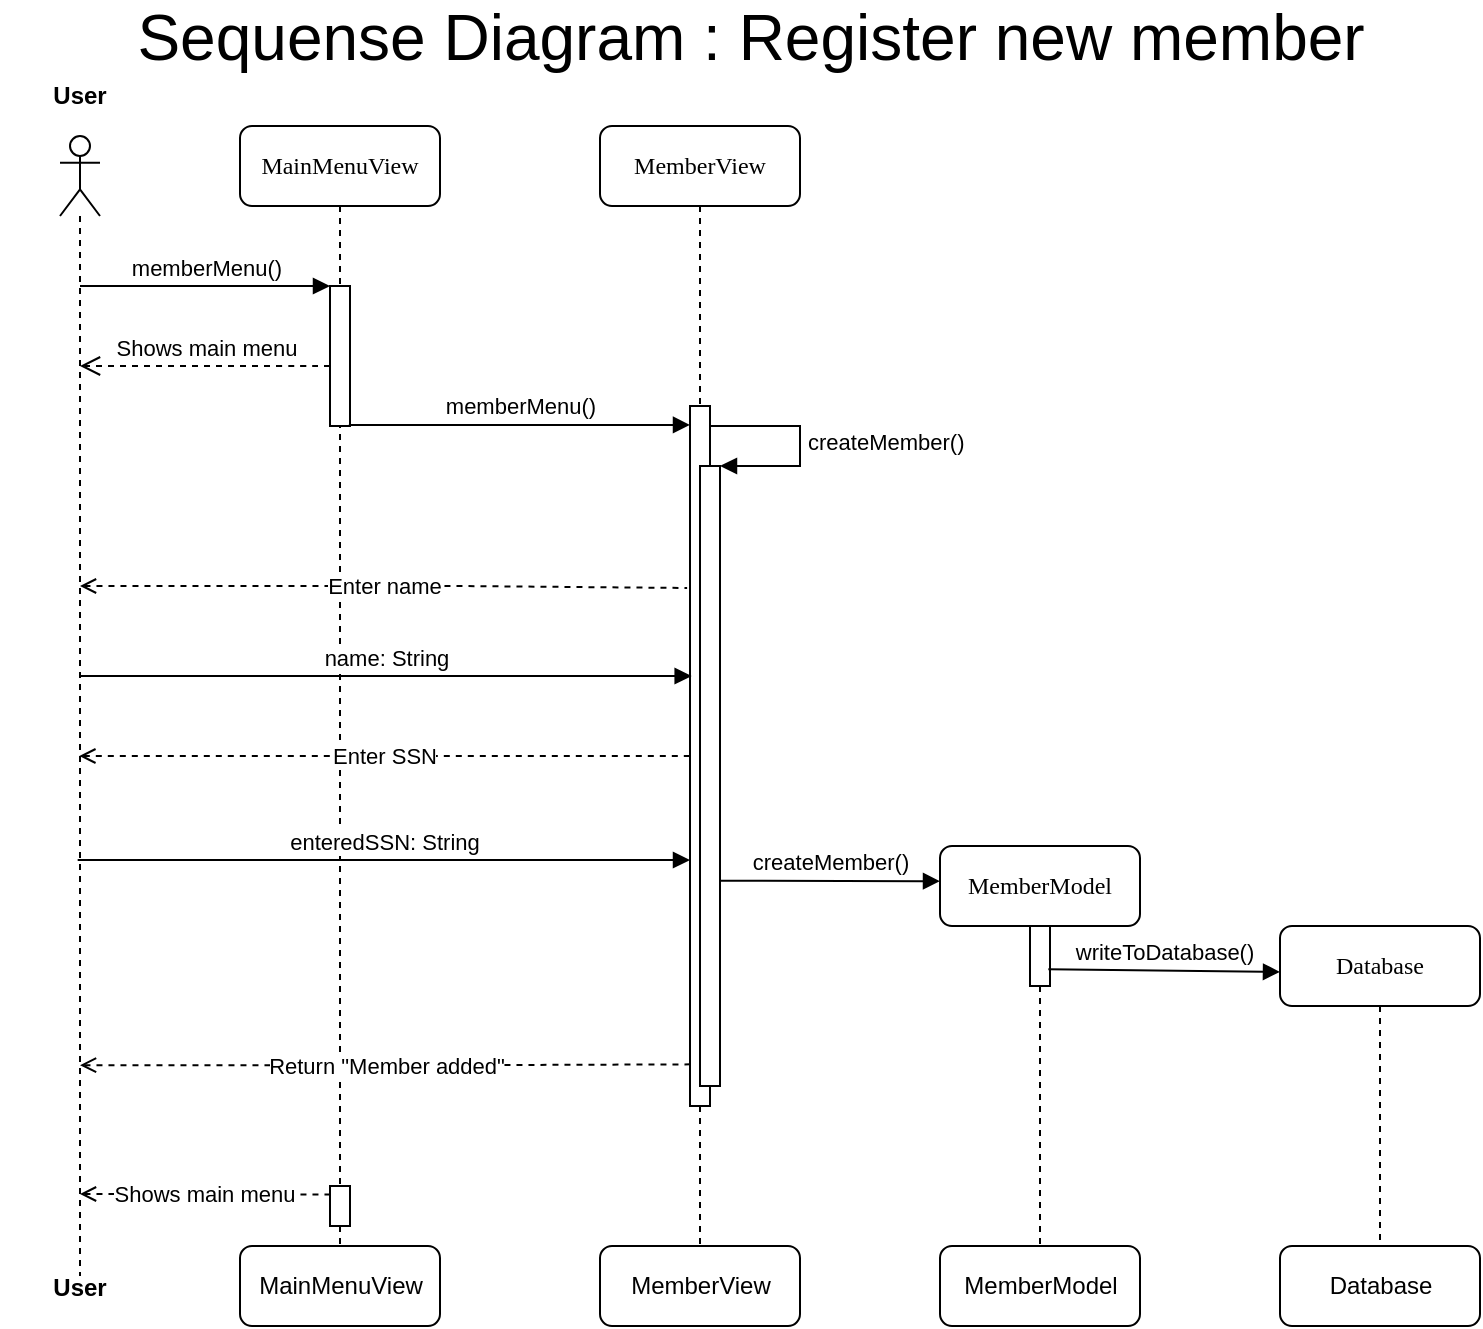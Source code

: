 <mxfile version="13.7.3" type="device"><diagram name="Page-1" id="13e1069c-82ec-6db2-03f1-153e76fe0fe0"><mxGraphModel dx="1278" dy="948" grid="1" gridSize="10" guides="1" tooltips="1" connect="1" arrows="1" fold="1" page="1" pageScale="1" pageWidth="1100" pageHeight="850" background="#ffffff" math="0" shadow="0"><root><mxCell id="0"/><mxCell id="1" parent="0"/><mxCell id="7baba1c4bc27f4b0-2" value="MainMenuView" style="shape=umlLifeline;perimeter=lifelinePerimeter;whiteSpace=wrap;html=1;container=1;collapsible=0;recursiveResize=0;outlineConnect=0;rounded=1;shadow=0;comic=0;labelBackgroundColor=none;strokeWidth=1;fontFamily=Verdana;fontSize=12;align=center;glass=0;sketch=0;" parent="1" vertex="1"><mxGeometry x="140" y="80" width="100" height="580" as="geometry"/></mxCell><mxCell id="pkFFlAQC4C19vZNczGmJ-7" value="" style="html=1;points=[];perimeter=orthogonalPerimeter;glass=0;sketch=0;" parent="7baba1c4bc27f4b0-2" vertex="1"><mxGeometry x="45" y="80" width="10" height="70" as="geometry"/></mxCell><mxCell id="pkFFlAQC4C19vZNczGmJ-29" value="" style="html=1;points=[];perimeter=orthogonalPerimeter;glass=0;sketch=0;" parent="7baba1c4bc27f4b0-2" vertex="1"><mxGeometry x="45" y="530" width="10" height="20" as="geometry"/></mxCell><mxCell id="7baba1c4bc27f4b0-4" value="MemberModel" style="shape=umlLifeline;perimeter=lifelinePerimeter;whiteSpace=wrap;html=1;container=1;collapsible=0;recursiveResize=0;outlineConnect=0;rounded=1;shadow=0;comic=0;labelBackgroundColor=none;strokeWidth=1;fontFamily=Verdana;fontSize=12;align=center;" parent="1" vertex="1"><mxGeometry x="490" y="440" width="100" height="220" as="geometry"/></mxCell><mxCell id="pkFFlAQC4C19vZNczGmJ-26" value="" style="html=1;points=[];perimeter=orthogonalPerimeter;glass=0;sketch=0;" parent="7baba1c4bc27f4b0-4" vertex="1"><mxGeometry x="45" y="40" width="10" height="30" as="geometry"/></mxCell><mxCell id="7baba1c4bc27f4b0-5" value="MemberView" style="shape=umlLifeline;perimeter=lifelinePerimeter;whiteSpace=wrap;html=1;container=1;collapsible=0;recursiveResize=0;outlineConnect=0;rounded=1;shadow=0;comic=0;labelBackgroundColor=none;strokeWidth=1;fontFamily=Verdana;fontSize=12;align=center;" parent="1" vertex="1"><mxGeometry x="320" y="80" width="100" height="580" as="geometry"/></mxCell><mxCell id="gXryD62eOvcA-Pdo2Iee-8" value="&lt;font style=&quot;font-size: 32px&quot;&gt;Sequense Diagram : Register new member&lt;/font&gt;" style="text;html=1;align=center;verticalAlign=middle;resizable=0;points=[];autosize=1;" parent="1" vertex="1"><mxGeometry x="80" y="21" width="630" height="30" as="geometry"/></mxCell><mxCell id="m1fjK68vSeUIxCq5DVwD-3" value="Database" style="shape=umlLifeline;perimeter=lifelinePerimeter;whiteSpace=wrap;html=1;container=1;collapsible=0;recursiveResize=0;outlineConnect=0;rounded=1;shadow=0;comic=0;labelBackgroundColor=none;strokeWidth=1;fontFamily=Verdana;fontSize=12;align=center;" parent="1" vertex="1"><mxGeometry x="660" y="480" width="100" height="180" as="geometry"/></mxCell><mxCell id="pkFFlAQC4C19vZNczGmJ-6" value="" style="shape=umlLifeline;participant=umlActor;perimeter=lifelinePerimeter;whiteSpace=wrap;html=1;container=1;collapsible=0;recursiveResize=0;verticalAlign=top;spacingTop=36;outlineConnect=0;" parent="1" vertex="1"><mxGeometry x="50" y="85" width="20" height="570" as="geometry"/></mxCell><mxCell id="pkFFlAQC4C19vZNczGmJ-8" value="memberMenu()" style="html=1;verticalAlign=bottom;endArrow=block;entryX=0;entryY=0;" parent="1" source="pkFFlAQC4C19vZNczGmJ-6" target="pkFFlAQC4C19vZNczGmJ-7" edge="1"><mxGeometry relative="1" as="geometry"><mxPoint x="115" y="290" as="sourcePoint"/></mxGeometry></mxCell><mxCell id="pkFFlAQC4C19vZNczGmJ-9" value="Shows main menu" style="html=1;verticalAlign=bottom;endArrow=open;dashed=1;endSize=8;" parent="1" source="pkFFlAQC4C19vZNczGmJ-7" target="pkFFlAQC4C19vZNczGmJ-6" edge="1"><mxGeometry relative="1" as="geometry"><mxPoint x="115" y="366" as="targetPoint"/><Array as="points"><mxPoint x="170" y="200"/></Array></mxGeometry></mxCell><mxCell id="pkFFlAQC4C19vZNczGmJ-14" value="memberMenu()" style="html=1;verticalAlign=bottom;endArrow=block;exitX=0.943;exitY=0.992;exitDx=0;exitDy=0;exitPerimeter=0;" parent="1" source="pkFFlAQC4C19vZNczGmJ-7" target="pkFFlAQC4C19vZNczGmJ-17" edge="1"><mxGeometry width="80" relative="1" as="geometry"><mxPoint x="240" y="220" as="sourcePoint"/><mxPoint x="340" y="229" as="targetPoint"/></mxGeometry></mxCell><mxCell id="pkFFlAQC4C19vZNczGmJ-16" value="createMember()" style="edgeStyle=orthogonalEdgeStyle;html=1;align=left;spacingLeft=2;endArrow=block;rounded=0;entryX=1;entryY=0;" parent="1" source="pkFFlAQC4C19vZNczGmJ-17" target="pkFFlAQC4C19vZNczGmJ-15" edge="1"><mxGeometry relative="1" as="geometry"><mxPoint x="455" y="230" as="sourcePoint"/><Array as="points"><mxPoint x="420" y="230"/><mxPoint x="420" y="250"/></Array></mxGeometry></mxCell><mxCell id="pkFFlAQC4C19vZNczGmJ-17" value="" style="html=1;points=[];perimeter=orthogonalPerimeter;glass=0;sketch=0;" parent="1" vertex="1"><mxGeometry x="365" y="220" width="10" height="350" as="geometry"/></mxCell><mxCell id="pkFFlAQC4C19vZNczGmJ-15" value="" style="html=1;points=[];perimeter=orthogonalPerimeter;glass=0;sketch=0;" parent="1" vertex="1"><mxGeometry x="370" y="250" width="10" height="310" as="geometry"/></mxCell><mxCell id="pkFFlAQC4C19vZNczGmJ-18" value="Enter name" style="endArrow=none;endSize=12;dashed=1;html=1;startArrow=open;startFill=0;endFill=0;entryX=-0.144;entryY=0.26;entryDx=0;entryDy=0;entryPerimeter=0;" parent="1" source="pkFFlAQC4C19vZNczGmJ-6" target="pkFFlAQC4C19vZNczGmJ-17" edge="1"><mxGeometry width="160" relative="1" as="geometry"><mxPoint x="210" y="310" as="sourcePoint"/><mxPoint x="350" y="310" as="targetPoint"/><Array as="points"><mxPoint x="250" y="310"/></Array></mxGeometry></mxCell><mxCell id="pkFFlAQC4C19vZNczGmJ-21" value="name: String" style="html=1;verticalAlign=bottom;endArrow=block;entryX=0.083;entryY=0.5;entryDx=0;entryDy=0;entryPerimeter=0;" parent="1" edge="1"><mxGeometry width="80" relative="1" as="geometry"><mxPoint x="59.667" y="355" as="sourcePoint"/><mxPoint x="365.83" y="355" as="targetPoint"/></mxGeometry></mxCell><mxCell id="pkFFlAQC4C19vZNczGmJ-22" value="enteredSSN: String" style="html=1;verticalAlign=bottom;endArrow=block;entryX=0.083;entryY=0.5;entryDx=0;entryDy=0;entryPerimeter=0;" parent="1" edge="1"><mxGeometry width="80" relative="1" as="geometry"><mxPoint x="58.837" y="447" as="sourcePoint"/><mxPoint x="365.0" y="447" as="targetPoint"/></mxGeometry></mxCell><mxCell id="pkFFlAQC4C19vZNczGmJ-23" value="Enter SSN" style="endArrow=none;endSize=12;dashed=1;html=1;startArrow=open;startFill=0;endFill=0;" parent="1" edge="1"><mxGeometry width="160" relative="1" as="geometry"><mxPoint x="59.667" y="395" as="sourcePoint"/><mxPoint x="365" y="395" as="targetPoint"/><Array as="points"><mxPoint x="250" y="395"/></Array></mxGeometry></mxCell><mxCell id="pkFFlAQC4C19vZNczGmJ-24" value="createMember()" style="html=1;verticalAlign=bottom;endArrow=block;exitX=1.033;exitY=0.669;exitDx=0;exitDy=0;exitPerimeter=0;entryX=0;entryY=0.08;entryDx=0;entryDy=0;entryPerimeter=0;" parent="1" source="pkFFlAQC4C19vZNczGmJ-15" target="7baba1c4bc27f4b0-4" edge="1"><mxGeometry width="80" relative="1" as="geometry"><mxPoint x="399.997" y="424" as="sourcePoint"/><mxPoint x="520" y="424.42" as="targetPoint"/></mxGeometry></mxCell><mxCell id="pkFFlAQC4C19vZNczGmJ-25" value="writeToDatabase()" style="html=1;verticalAlign=bottom;endArrow=block;entryX=0;entryY=0.111;entryDx=0;entryDy=0;entryPerimeter=0;exitX=0.917;exitY=0.722;exitDx=0;exitDy=0;exitPerimeter=0;" parent="1" source="pkFFlAQC4C19vZNczGmJ-26" edge="1"><mxGeometry width="80" relative="1" as="geometry"><mxPoint x="539.667" y="502.98" as="sourcePoint"/><mxPoint x="660" y="502.98" as="targetPoint"/></mxGeometry></mxCell><mxCell id="pkFFlAQC4C19vZNczGmJ-30" value="Return &quot;Member added&quot;" style="endArrow=none;endSize=12;dashed=1;html=1;startArrow=open;startFill=0;endFill=0;entryX=0;entryY=0.306;entryDx=0;entryDy=0;entryPerimeter=0;" parent="1" source="pkFFlAQC4C19vZNczGmJ-6" edge="1"><mxGeometry width="160" relative="1" as="geometry"><mxPoint x="59.667" y="549.58" as="sourcePoint"/><mxPoint x="365" y="549.18" as="targetPoint"/><Array as="points"><mxPoint x="250" y="549.58"/></Array></mxGeometry></mxCell><mxCell id="pkFFlAQC4C19vZNczGmJ-32" value="Shows main menu" style="endArrow=none;endSize=12;dashed=1;html=1;startArrow=open;startFill=0;endFill=0;entryX=-0.029;entryY=0.213;entryDx=0;entryDy=0;entryPerimeter=0;" parent="1" source="pkFFlAQC4C19vZNczGmJ-6" target="pkFFlAQC4C19vZNczGmJ-29" edge="1"><mxGeometry width="160" relative="1" as="geometry"><mxPoint x="-140.003" y="620" as="sourcePoint"/><mxPoint x="165.33" y="620" as="targetPoint"/><Array as="points"><mxPoint x="120" y="614"/></Array></mxGeometry></mxCell><mxCell id="pkFFlAQC4C19vZNczGmJ-33" value="MainMenuView" style="html=1;glass=0;sketch=0;rounded=1;" parent="1" vertex="1"><mxGeometry x="140" y="640" width="100" height="40" as="geometry"/></mxCell><mxCell id="pkFFlAQC4C19vZNczGmJ-34" value="MemberView" style="html=1;glass=0;sketch=0;rounded=1;" parent="1" vertex="1"><mxGeometry x="320" y="640" width="100" height="40" as="geometry"/></mxCell><mxCell id="pkFFlAQC4C19vZNczGmJ-35" value="MemberModel" style="html=1;glass=0;sketch=0;rounded=1;" parent="1" vertex="1"><mxGeometry x="490" y="640" width="100" height="40" as="geometry"/></mxCell><mxCell id="pkFFlAQC4C19vZNczGmJ-36" value="Database" style="html=1;glass=0;sketch=0;rounded=1;" parent="1" vertex="1"><mxGeometry x="660" y="640" width="100" height="40" as="geometry"/></mxCell><mxCell id="pkFFlAQC4C19vZNczGmJ-37" value="User" style="text;align=center;fontStyle=1;verticalAlign=middle;spacingLeft=3;spacingRight=3;strokeColor=none;rotatable=0;points=[[0,0.5],[1,0.5]];portConstraint=eastwest;rounded=1;glass=0;sketch=0;" parent="1" vertex="1"><mxGeometry x="20" y="647" width="80" height="26" as="geometry"/></mxCell><mxCell id="pkFFlAQC4C19vZNczGmJ-38" value="User" style="text;align=center;fontStyle=1;verticalAlign=middle;spacingLeft=3;spacingRight=3;strokeColor=none;rotatable=0;points=[[0,0.5],[1,0.5]];portConstraint=eastwest;rounded=1;glass=0;sketch=0;" parent="1" vertex="1"><mxGeometry x="20" y="51" width="80" height="26" as="geometry"/></mxCell></root></mxGraphModel></diagram></mxfile>